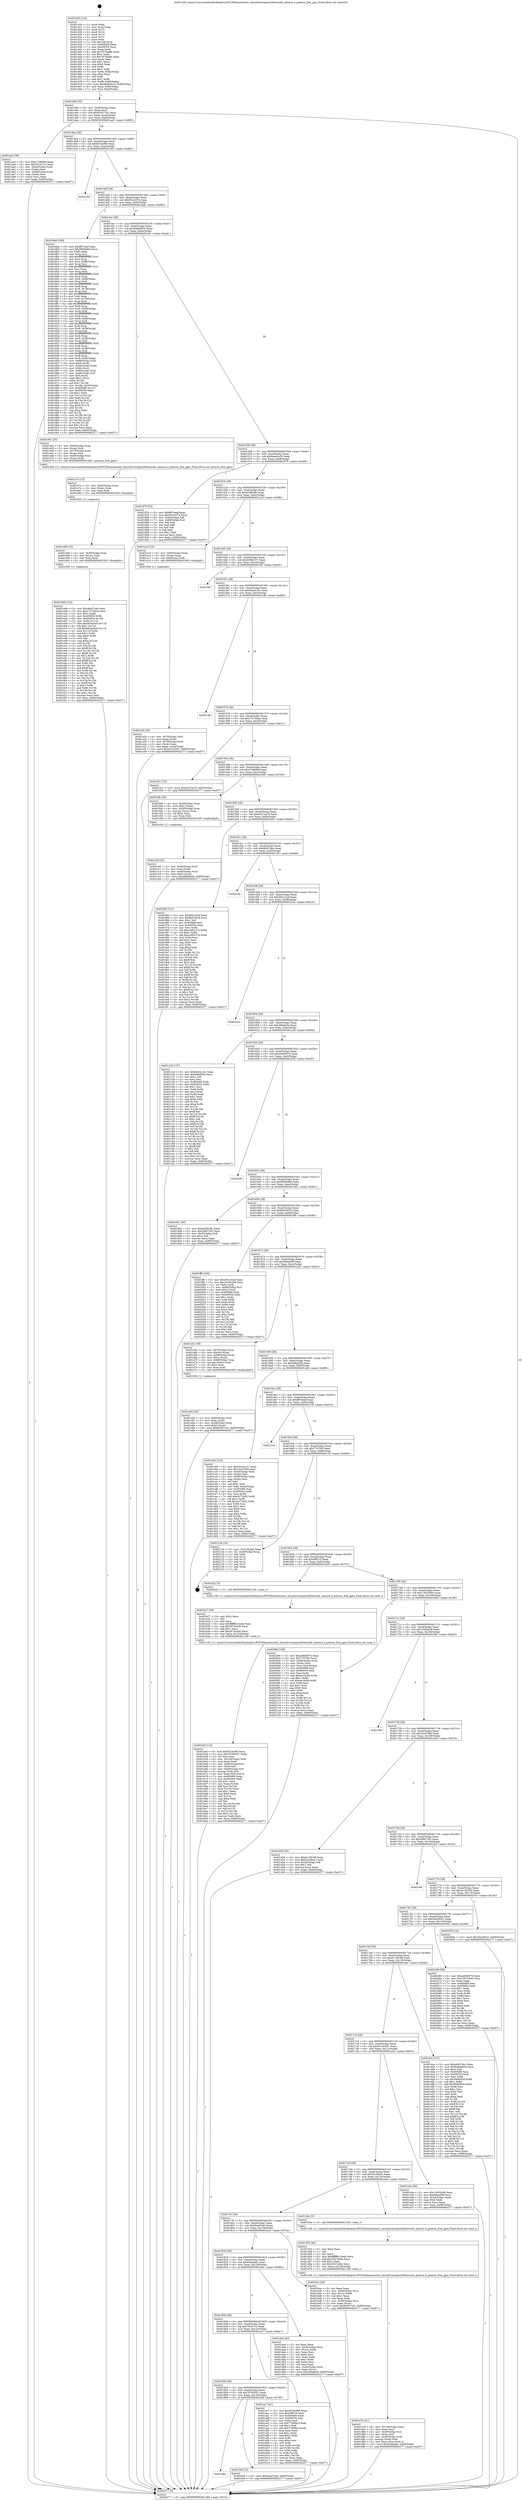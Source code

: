 digraph "0x401420" {
  label = "0x401420 (/mnt/c/Users/mathe/Desktop/tcc/POCII/binaries/extr_linuxdriverspinctrlfreescale..pinmux.h_pinmux_free_gpio_Final-ollvm.out::main(0))"
  labelloc = "t"
  node[shape=record]

  Entry [label="",width=0.3,height=0.3,shape=circle,fillcolor=black,style=filled]
  "0x401494" [label="{
     0x401494 [32]\l
     | [instrs]\l
     &nbsp;&nbsp;0x401494 \<+6\>: mov -0x90(%rbp),%eax\l
     &nbsp;&nbsp;0x40149a \<+2\>: mov %eax,%ecx\l
     &nbsp;&nbsp;0x40149c \<+6\>: sub $0x82057161,%ecx\l
     &nbsp;&nbsp;0x4014a2 \<+6\>: mov %eax,-0xa4(%rbp)\l
     &nbsp;&nbsp;0x4014a8 \<+6\>: mov %ecx,-0xa8(%rbp)\l
     &nbsp;&nbsp;0x4014ae \<+6\>: je 0000000000401aa3 \<main+0x683\>\l
  }"]
  "0x401aa3" [label="{
     0x401aa3 [36]\l
     | [instrs]\l
     &nbsp;&nbsp;0x401aa3 \<+5\>: mov $0xc728bf4d,%eax\l
     &nbsp;&nbsp;0x401aa8 \<+5\>: mov $0x70c2c7cc,%ecx\l
     &nbsp;&nbsp;0x401aad \<+4\>: mov -0x58(%rbp),%rdx\l
     &nbsp;&nbsp;0x401ab1 \<+2\>: mov (%rdx),%esi\l
     &nbsp;&nbsp;0x401ab3 \<+4\>: mov -0x68(%rbp),%rdx\l
     &nbsp;&nbsp;0x401ab7 \<+2\>: cmp (%rdx),%esi\l
     &nbsp;&nbsp;0x401ab9 \<+3\>: cmovl %ecx,%eax\l
     &nbsp;&nbsp;0x401abc \<+6\>: mov %eax,-0x90(%rbp)\l
     &nbsp;&nbsp;0x401ac2 \<+5\>: jmp 0000000000402277 \<main+0xe57\>\l
  }"]
  "0x4014b4" [label="{
     0x4014b4 [28]\l
     | [instrs]\l
     &nbsp;&nbsp;0x4014b4 \<+5\>: jmp 00000000004014b9 \<main+0x99\>\l
     &nbsp;&nbsp;0x4014b9 \<+6\>: mov -0xa4(%rbp),%eax\l
     &nbsp;&nbsp;0x4014bf \<+5\>: sub $0x831bcf90,%eax\l
     &nbsp;&nbsp;0x4014c4 \<+6\>: mov %eax,-0xac(%rbp)\l
     &nbsp;&nbsp;0x4014ca \<+6\>: je 0000000000402182 \<main+0xd62\>\l
  }"]
  Exit [label="",width=0.3,height=0.3,shape=circle,fillcolor=black,style=filled,peripheries=2]
  "0x402182" [label="{
     0x402182\l
  }", style=dashed]
  "0x4014d0" [label="{
     0x4014d0 [28]\l
     | [instrs]\l
     &nbsp;&nbsp;0x4014d0 \<+5\>: jmp 00000000004014d5 \<main+0xb5\>\l
     &nbsp;&nbsp;0x4014d5 \<+6\>: mov -0xa4(%rbp),%eax\l
     &nbsp;&nbsp;0x4014db \<+5\>: sub $0x85e43f74,%eax\l
     &nbsp;&nbsp;0x4014e0 \<+6\>: mov %eax,-0xb0(%rbp)\l
     &nbsp;&nbsp;0x4014e6 \<+6\>: je 00000000004018ab \<main+0x48b\>\l
  }"]
  "0x401e98" [label="{
     0x401e98 [153]\l
     | [instrs]\l
     &nbsp;&nbsp;0x401e98 \<+5\>: mov $0xd6457abc,%esi\l
     &nbsp;&nbsp;0x401e9d \<+5\>: mov $0xc7274baa,%ecx\l
     &nbsp;&nbsp;0x401ea2 \<+3\>: mov $0x1,%r8b\l
     &nbsp;&nbsp;0x401ea5 \<+8\>: mov 0x405068,%r9d\l
     &nbsp;&nbsp;0x401ead \<+8\>: mov 0x405054,%r10d\l
     &nbsp;&nbsp;0x401eb5 \<+3\>: mov %r9d,%r11d\l
     &nbsp;&nbsp;0x401eb8 \<+7\>: add $0xb93ac9c9,%r11d\l
     &nbsp;&nbsp;0x401ebf \<+4\>: sub $0x1,%r11d\l
     &nbsp;&nbsp;0x401ec3 \<+7\>: sub $0xb93ac9c9,%r11d\l
     &nbsp;&nbsp;0x401eca \<+4\>: imul %r11d,%r9d\l
     &nbsp;&nbsp;0x401ece \<+4\>: and $0x1,%r9d\l
     &nbsp;&nbsp;0x401ed2 \<+4\>: cmp $0x0,%r9d\l
     &nbsp;&nbsp;0x401ed6 \<+3\>: sete %bl\l
     &nbsp;&nbsp;0x401ed9 \<+4\>: cmp $0xa,%r10d\l
     &nbsp;&nbsp;0x401edd \<+4\>: setl %r14b\l
     &nbsp;&nbsp;0x401ee1 \<+3\>: mov %bl,%r15b\l
     &nbsp;&nbsp;0x401ee4 \<+4\>: xor $0xff,%r15b\l
     &nbsp;&nbsp;0x401ee8 \<+3\>: mov %r14b,%r12b\l
     &nbsp;&nbsp;0x401eeb \<+4\>: xor $0xff,%r12b\l
     &nbsp;&nbsp;0x401eef \<+4\>: xor $0x1,%r8b\l
     &nbsp;&nbsp;0x401ef3 \<+3\>: mov %r15b,%r13b\l
     &nbsp;&nbsp;0x401ef6 \<+4\>: and $0xff,%r13b\l
     &nbsp;&nbsp;0x401efa \<+3\>: and %r8b,%bl\l
     &nbsp;&nbsp;0x401efd \<+3\>: mov %r12b,%al\l
     &nbsp;&nbsp;0x401f00 \<+2\>: and $0xff,%al\l
     &nbsp;&nbsp;0x401f02 \<+3\>: and %r8b,%r14b\l
     &nbsp;&nbsp;0x401f05 \<+3\>: or %bl,%r13b\l
     &nbsp;&nbsp;0x401f08 \<+3\>: or %r14b,%al\l
     &nbsp;&nbsp;0x401f0b \<+3\>: xor %al,%r13b\l
     &nbsp;&nbsp;0x401f0e \<+3\>: or %r12b,%r15b\l
     &nbsp;&nbsp;0x401f11 \<+4\>: xor $0xff,%r15b\l
     &nbsp;&nbsp;0x401f15 \<+4\>: or $0x1,%r8b\l
     &nbsp;&nbsp;0x401f19 \<+3\>: and %r8b,%r15b\l
     &nbsp;&nbsp;0x401f1c \<+3\>: or %r15b,%r13b\l
     &nbsp;&nbsp;0x401f1f \<+4\>: test $0x1,%r13b\l
     &nbsp;&nbsp;0x401f23 \<+3\>: cmovne %ecx,%esi\l
     &nbsp;&nbsp;0x401f26 \<+6\>: mov %esi,-0x90(%rbp)\l
     &nbsp;&nbsp;0x401f2c \<+5\>: jmp 0000000000402277 \<main+0xe57\>\l
  }"]
  "0x4018ab" [label="{
     0x4018ab [294]\l
     | [instrs]\l
     &nbsp;&nbsp;0x4018ab \<+5\>: mov $0xff97eeef,%eax\l
     &nbsp;&nbsp;0x4018b0 \<+5\>: mov $0xf585b86d,%ecx\l
     &nbsp;&nbsp;0x4018b5 \<+2\>: xor %edx,%edx\l
     &nbsp;&nbsp;0x4018b7 \<+3\>: mov %rsp,%rsi\l
     &nbsp;&nbsp;0x4018ba \<+4\>: add $0xfffffffffffffff0,%rsi\l
     &nbsp;&nbsp;0x4018be \<+3\>: mov %rsi,%rsp\l
     &nbsp;&nbsp;0x4018c1 \<+7\>: mov %rsi,-0x88(%rbp)\l
     &nbsp;&nbsp;0x4018c8 \<+3\>: mov %rsp,%rsi\l
     &nbsp;&nbsp;0x4018cb \<+4\>: add $0xfffffffffffffff0,%rsi\l
     &nbsp;&nbsp;0x4018cf \<+3\>: mov %rsi,%rsp\l
     &nbsp;&nbsp;0x4018d2 \<+3\>: mov %rsp,%rdi\l
     &nbsp;&nbsp;0x4018d5 \<+4\>: add $0xfffffffffffffff0,%rdi\l
     &nbsp;&nbsp;0x4018d9 \<+3\>: mov %rdi,%rsp\l
     &nbsp;&nbsp;0x4018dc \<+4\>: mov %rdi,-0x80(%rbp)\l
     &nbsp;&nbsp;0x4018e0 \<+3\>: mov %rsp,%rdi\l
     &nbsp;&nbsp;0x4018e3 \<+4\>: add $0xfffffffffffffff0,%rdi\l
     &nbsp;&nbsp;0x4018e7 \<+3\>: mov %rdi,%rsp\l
     &nbsp;&nbsp;0x4018ea \<+4\>: mov %rdi,-0x78(%rbp)\l
     &nbsp;&nbsp;0x4018ee \<+3\>: mov %rsp,%rdi\l
     &nbsp;&nbsp;0x4018f1 \<+4\>: add $0xfffffffffffffff0,%rdi\l
     &nbsp;&nbsp;0x4018f5 \<+3\>: mov %rdi,%rsp\l
     &nbsp;&nbsp;0x4018f8 \<+4\>: mov %rdi,-0x70(%rbp)\l
     &nbsp;&nbsp;0x4018fc \<+3\>: mov %rsp,%rdi\l
     &nbsp;&nbsp;0x4018ff \<+4\>: add $0xfffffffffffffff0,%rdi\l
     &nbsp;&nbsp;0x401903 \<+3\>: mov %rdi,%rsp\l
     &nbsp;&nbsp;0x401906 \<+4\>: mov %rdi,-0x68(%rbp)\l
     &nbsp;&nbsp;0x40190a \<+3\>: mov %rsp,%rdi\l
     &nbsp;&nbsp;0x40190d \<+4\>: add $0xfffffffffffffff0,%rdi\l
     &nbsp;&nbsp;0x401911 \<+3\>: mov %rdi,%rsp\l
     &nbsp;&nbsp;0x401914 \<+4\>: mov %rdi,-0x60(%rbp)\l
     &nbsp;&nbsp;0x401918 \<+3\>: mov %rsp,%rdi\l
     &nbsp;&nbsp;0x40191b \<+4\>: add $0xfffffffffffffff0,%rdi\l
     &nbsp;&nbsp;0x40191f \<+3\>: mov %rdi,%rsp\l
     &nbsp;&nbsp;0x401922 \<+4\>: mov %rdi,-0x58(%rbp)\l
     &nbsp;&nbsp;0x401926 \<+3\>: mov %rsp,%rdi\l
     &nbsp;&nbsp;0x401929 \<+4\>: add $0xfffffffffffffff0,%rdi\l
     &nbsp;&nbsp;0x40192d \<+3\>: mov %rdi,%rsp\l
     &nbsp;&nbsp;0x401930 \<+4\>: mov %rdi,-0x50(%rbp)\l
     &nbsp;&nbsp;0x401934 \<+3\>: mov %rsp,%rdi\l
     &nbsp;&nbsp;0x401937 \<+4\>: add $0xfffffffffffffff0,%rdi\l
     &nbsp;&nbsp;0x40193b \<+3\>: mov %rdi,%rsp\l
     &nbsp;&nbsp;0x40193e \<+4\>: mov %rdi,-0x48(%rbp)\l
     &nbsp;&nbsp;0x401942 \<+3\>: mov %rsp,%rdi\l
     &nbsp;&nbsp;0x401945 \<+4\>: add $0xfffffffffffffff0,%rdi\l
     &nbsp;&nbsp;0x401949 \<+3\>: mov %rdi,%rsp\l
     &nbsp;&nbsp;0x40194c \<+4\>: mov %rdi,-0x40(%rbp)\l
     &nbsp;&nbsp;0x401950 \<+7\>: mov -0x88(%rbp),%rdi\l
     &nbsp;&nbsp;0x401957 \<+6\>: movl $0x0,(%rdi)\l
     &nbsp;&nbsp;0x40195d \<+7\>: mov -0x94(%rbp),%r8d\l
     &nbsp;&nbsp;0x401964 \<+3\>: mov %r8d,(%rsi)\l
     &nbsp;&nbsp;0x401967 \<+4\>: mov -0x80(%rbp),%rdi\l
     &nbsp;&nbsp;0x40196b \<+7\>: mov -0xa0(%rbp),%r9\l
     &nbsp;&nbsp;0x401972 \<+3\>: mov %r9,(%rdi)\l
     &nbsp;&nbsp;0x401975 \<+3\>: cmpl $0x2,(%rsi)\l
     &nbsp;&nbsp;0x401978 \<+4\>: setne %r10b\l
     &nbsp;&nbsp;0x40197c \<+4\>: and $0x1,%r10b\l
     &nbsp;&nbsp;0x401980 \<+4\>: mov %r10b,-0x35(%rbp)\l
     &nbsp;&nbsp;0x401984 \<+8\>: mov 0x405068,%r11d\l
     &nbsp;&nbsp;0x40198c \<+7\>: mov 0x405054,%ebx\l
     &nbsp;&nbsp;0x401993 \<+3\>: sub $0x1,%edx\l
     &nbsp;&nbsp;0x401996 \<+3\>: mov %r11d,%r14d\l
     &nbsp;&nbsp;0x401999 \<+3\>: add %edx,%r14d\l
     &nbsp;&nbsp;0x40199c \<+4\>: imul %r14d,%r11d\l
     &nbsp;&nbsp;0x4019a0 \<+4\>: and $0x1,%r11d\l
     &nbsp;&nbsp;0x4019a4 \<+4\>: cmp $0x0,%r11d\l
     &nbsp;&nbsp;0x4019a8 \<+4\>: sete %r10b\l
     &nbsp;&nbsp;0x4019ac \<+3\>: cmp $0xa,%ebx\l
     &nbsp;&nbsp;0x4019af \<+4\>: setl %r15b\l
     &nbsp;&nbsp;0x4019b3 \<+3\>: mov %r10b,%r12b\l
     &nbsp;&nbsp;0x4019b6 \<+3\>: and %r15b,%r12b\l
     &nbsp;&nbsp;0x4019b9 \<+3\>: xor %r15b,%r10b\l
     &nbsp;&nbsp;0x4019bc \<+3\>: or %r10b,%r12b\l
     &nbsp;&nbsp;0x4019bf \<+4\>: test $0x1,%r12b\l
     &nbsp;&nbsp;0x4019c3 \<+3\>: cmovne %ecx,%eax\l
     &nbsp;&nbsp;0x4019c6 \<+6\>: mov %eax,-0x90(%rbp)\l
     &nbsp;&nbsp;0x4019cc \<+5\>: jmp 0000000000402277 \<main+0xe57\>\l
  }"]
  "0x4014ec" [label="{
     0x4014ec [28]\l
     | [instrs]\l
     &nbsp;&nbsp;0x4014ec \<+5\>: jmp 00000000004014f1 \<main+0xd1\>\l
     &nbsp;&nbsp;0x4014f1 \<+6\>: mov -0xa4(%rbp),%eax\l
     &nbsp;&nbsp;0x4014f7 \<+5\>: sub $0x8a8dd005,%eax\l
     &nbsp;&nbsp;0x4014fc \<+6\>: mov %eax,-0xb4(%rbp)\l
     &nbsp;&nbsp;0x401502 \<+6\>: je 0000000000401e61 \<main+0xa41\>\l
  }"]
  "0x401e89" [label="{
     0x401e89 [15]\l
     | [instrs]\l
     &nbsp;&nbsp;0x401e89 \<+4\>: mov -0x48(%rbp),%rax\l
     &nbsp;&nbsp;0x401e8d \<+3\>: mov (%rax),%rax\l
     &nbsp;&nbsp;0x401e90 \<+3\>: mov %rax,%rdi\l
     &nbsp;&nbsp;0x401e93 \<+5\>: call 0000000000401030 \<free@plt\>\l
     | [calls]\l
     &nbsp;&nbsp;0x401030 \{1\} (unknown)\l
  }"]
  "0x401e61" [label="{
     0x401e61 [25]\l
     | [instrs]\l
     &nbsp;&nbsp;0x401e61 \<+4\>: mov -0x60(%rbp),%rax\l
     &nbsp;&nbsp;0x401e65 \<+3\>: mov (%rax),%rdi\l
     &nbsp;&nbsp;0x401e68 \<+4\>: mov -0x70(%rbp),%rax\l
     &nbsp;&nbsp;0x401e6c \<+2\>: mov (%rax),%esi\l
     &nbsp;&nbsp;0x401e6e \<+4\>: mov -0x48(%rbp),%rax\l
     &nbsp;&nbsp;0x401e72 \<+3\>: mov (%rax),%rdx\l
     &nbsp;&nbsp;0x401e75 \<+5\>: call 0000000000401400 \<pinmux_free_gpio\>\l
     | [calls]\l
     &nbsp;&nbsp;0x401400 \{1\} (/mnt/c/Users/mathe/Desktop/tcc/POCII/binaries/extr_linuxdriverspinctrlfreescale..pinmux.h_pinmux_free_gpio_Final-ollvm.out::pinmux_free_gpio)\l
  }"]
  "0x401508" [label="{
     0x401508 [28]\l
     | [instrs]\l
     &nbsp;&nbsp;0x401508 \<+5\>: jmp 000000000040150d \<main+0xed\>\l
     &nbsp;&nbsp;0x40150d \<+6\>: mov -0xa4(%rbp),%eax\l
     &nbsp;&nbsp;0x401513 \<+5\>: sub $0x8eab5e33,%eax\l
     &nbsp;&nbsp;0x401518 \<+6\>: mov %eax,-0xb8(%rbp)\l
     &nbsp;&nbsp;0x40151e \<+6\>: je 0000000000401876 \<main+0x456\>\l
  }"]
  "0x401e7a" [label="{
     0x401e7a [15]\l
     | [instrs]\l
     &nbsp;&nbsp;0x401e7a \<+4\>: mov -0x60(%rbp),%rax\l
     &nbsp;&nbsp;0x401e7e \<+3\>: mov (%rax),%rax\l
     &nbsp;&nbsp;0x401e81 \<+3\>: mov %rax,%rdi\l
     &nbsp;&nbsp;0x401e84 \<+5\>: call 0000000000401030 \<free@plt\>\l
     | [calls]\l
     &nbsp;&nbsp;0x401030 \{1\} (unknown)\l
  }"]
  "0x401876" [label="{
     0x401876 [53]\l
     | [instrs]\l
     &nbsp;&nbsp;0x401876 \<+5\>: mov $0xff97eeef,%eax\l
     &nbsp;&nbsp;0x40187b \<+5\>: mov $0x85e43f74,%ecx\l
     &nbsp;&nbsp;0x401880 \<+6\>: mov -0x8a(%rbp),%dl\l
     &nbsp;&nbsp;0x401886 \<+7\>: mov -0x89(%rbp),%sil\l
     &nbsp;&nbsp;0x40188d \<+3\>: mov %dl,%dil\l
     &nbsp;&nbsp;0x401890 \<+3\>: and %sil,%dil\l
     &nbsp;&nbsp;0x401893 \<+3\>: xor %sil,%dl\l
     &nbsp;&nbsp;0x401896 \<+3\>: or %dl,%dil\l
     &nbsp;&nbsp;0x401899 \<+4\>: test $0x1,%dil\l
     &nbsp;&nbsp;0x40189d \<+3\>: cmovne %ecx,%eax\l
     &nbsp;&nbsp;0x4018a0 \<+6\>: mov %eax,-0x90(%rbp)\l
     &nbsp;&nbsp;0x4018a6 \<+5\>: jmp 0000000000402277 \<main+0xe57\>\l
  }"]
  "0x401524" [label="{
     0x401524 [28]\l
     | [instrs]\l
     &nbsp;&nbsp;0x401524 \<+5\>: jmp 0000000000401529 \<main+0x109\>\l
     &nbsp;&nbsp;0x401529 \<+6\>: mov -0xa4(%rbp),%eax\l
     &nbsp;&nbsp;0x40152f \<+5\>: sub $0xa249fc9b,%eax\l
     &nbsp;&nbsp;0x401534 \<+6\>: mov %eax,-0xbc(%rbp)\l
     &nbsp;&nbsp;0x40153a \<+6\>: je 0000000000401a10 \<main+0x5f0\>\l
  }"]
  "0x402277" [label="{
     0x402277 [5]\l
     | [instrs]\l
     &nbsp;&nbsp;0x402277 \<+5\>: jmp 0000000000401494 \<main+0x74\>\l
  }"]
  "0x401420" [label="{
     0x401420 [116]\l
     | [instrs]\l
     &nbsp;&nbsp;0x401420 \<+1\>: push %rbp\l
     &nbsp;&nbsp;0x401421 \<+3\>: mov %rsp,%rbp\l
     &nbsp;&nbsp;0x401424 \<+2\>: push %r15\l
     &nbsp;&nbsp;0x401426 \<+2\>: push %r14\l
     &nbsp;&nbsp;0x401428 \<+2\>: push %r13\l
     &nbsp;&nbsp;0x40142a \<+2\>: push %r12\l
     &nbsp;&nbsp;0x40142c \<+1\>: push %rbx\l
     &nbsp;&nbsp;0x40142d \<+7\>: sub $0x138,%rsp\l
     &nbsp;&nbsp;0x401434 \<+7\>: mov 0x405068,%eax\l
     &nbsp;&nbsp;0x40143b \<+7\>: mov 0x405054,%ecx\l
     &nbsp;&nbsp;0x401442 \<+2\>: mov %eax,%edx\l
     &nbsp;&nbsp;0x401444 \<+6\>: add $0x7676a8fb,%edx\l
     &nbsp;&nbsp;0x40144a \<+3\>: sub $0x1,%edx\l
     &nbsp;&nbsp;0x40144d \<+6\>: sub $0x7676a8fb,%edx\l
     &nbsp;&nbsp;0x401453 \<+3\>: imul %edx,%eax\l
     &nbsp;&nbsp;0x401456 \<+3\>: and $0x1,%eax\l
     &nbsp;&nbsp;0x401459 \<+3\>: cmp $0x0,%eax\l
     &nbsp;&nbsp;0x40145c \<+4\>: sete %r8b\l
     &nbsp;&nbsp;0x401460 \<+4\>: and $0x1,%r8b\l
     &nbsp;&nbsp;0x401464 \<+7\>: mov %r8b,-0x8a(%rbp)\l
     &nbsp;&nbsp;0x40146b \<+3\>: cmp $0xa,%ecx\l
     &nbsp;&nbsp;0x40146e \<+4\>: setl %r8b\l
     &nbsp;&nbsp;0x401472 \<+4\>: and $0x1,%r8b\l
     &nbsp;&nbsp;0x401476 \<+7\>: mov %r8b,-0x89(%rbp)\l
     &nbsp;&nbsp;0x40147d \<+10\>: movl $0x8eab5e33,-0x90(%rbp)\l
     &nbsp;&nbsp;0x401487 \<+6\>: mov %edi,-0x94(%rbp)\l
     &nbsp;&nbsp;0x40148d \<+7\>: mov %rsi,-0xa0(%rbp)\l
  }"]
  "0x401d7b" [label="{
     0x401d7b [41]\l
     | [instrs]\l
     &nbsp;&nbsp;0x401d7b \<+6\>: mov -0x138(%rbp),%ecx\l
     &nbsp;&nbsp;0x401d81 \<+3\>: imul %eax,%ecx\l
     &nbsp;&nbsp;0x401d84 \<+4\>: mov -0x48(%rbp),%rsi\l
     &nbsp;&nbsp;0x401d88 \<+3\>: mov (%rsi),%rsi\l
     &nbsp;&nbsp;0x401d8b \<+4\>: mov -0x40(%rbp),%rdi\l
     &nbsp;&nbsp;0x401d8f \<+3\>: movslq (%rdi),%rdi\l
     &nbsp;&nbsp;0x401d92 \<+3\>: mov %ecx,(%rsi,%rdi,4)\l
     &nbsp;&nbsp;0x401d95 \<+10\>: movl $0x62bba4fc,-0x90(%rbp)\l
     &nbsp;&nbsp;0x401d9f \<+5\>: jmp 0000000000402277 \<main+0xe57\>\l
  }"]
  "0x401d53" [label="{
     0x401d53 [40]\l
     | [instrs]\l
     &nbsp;&nbsp;0x401d53 \<+5\>: mov $0x2,%ecx\l
     &nbsp;&nbsp;0x401d58 \<+1\>: cltd\l
     &nbsp;&nbsp;0x401d59 \<+2\>: idiv %ecx\l
     &nbsp;&nbsp;0x401d5b \<+6\>: imul $0xfffffffe,%edx,%ecx\l
     &nbsp;&nbsp;0x401d61 \<+6\>: add $0x3547a40e,%ecx\l
     &nbsp;&nbsp;0x401d67 \<+3\>: add $0x1,%ecx\l
     &nbsp;&nbsp;0x401d6a \<+6\>: sub $0x3547a40e,%ecx\l
     &nbsp;&nbsp;0x401d70 \<+6\>: mov %ecx,-0x138(%rbp)\l
     &nbsp;&nbsp;0x401d76 \<+5\>: call 0000000000401160 \<next_i\>\l
     | [calls]\l
     &nbsp;&nbsp;0x401160 \{1\} (/mnt/c/Users/mathe/Desktop/tcc/POCII/binaries/extr_linuxdriverspinctrlfreescale..pinmux.h_pinmux_free_gpio_Final-ollvm.out::next_i)\l
  }"]
  "0x401a10" [label="{
     0x401a10 [16]\l
     | [instrs]\l
     &nbsp;&nbsp;0x401a10 \<+4\>: mov -0x80(%rbp),%rax\l
     &nbsp;&nbsp;0x401a14 \<+3\>: mov (%rax),%rax\l
     &nbsp;&nbsp;0x401a17 \<+4\>: mov 0x8(%rax),%rdi\l
     &nbsp;&nbsp;0x401a1b \<+5\>: call 0000000000401060 \<atoi@plt\>\l
     | [calls]\l
     &nbsp;&nbsp;0x401060 \{1\} (unknown)\l
  }"]
  "0x401540" [label="{
     0x401540 [28]\l
     | [instrs]\l
     &nbsp;&nbsp;0x401540 \<+5\>: jmp 0000000000401545 \<main+0x125\>\l
     &nbsp;&nbsp;0x401545 \<+6\>: mov -0xa4(%rbp),%eax\l
     &nbsp;&nbsp;0x40154b \<+5\>: sub $0xb396e7c7,%eax\l
     &nbsp;&nbsp;0x401550 \<+6\>: mov %eax,-0xc0(%rbp)\l
     &nbsp;&nbsp;0x401556 \<+6\>: je 0000000000401f4f \<main+0xb2f\>\l
  }"]
  "0x401c0d" [label="{
     0x401c0d [32]\l
     | [instrs]\l
     &nbsp;&nbsp;0x401c0d \<+4\>: mov -0x48(%rbp),%rdi\l
     &nbsp;&nbsp;0x401c11 \<+3\>: mov %rax,(%rdi)\l
     &nbsp;&nbsp;0x401c14 \<+4\>: mov -0x40(%rbp),%rax\l
     &nbsp;&nbsp;0x401c18 \<+6\>: movl $0x0,(%rax)\l
     &nbsp;&nbsp;0x401c1e \<+10\>: movl $0xe80ede5e,-0x90(%rbp)\l
     &nbsp;&nbsp;0x401c28 \<+5\>: jmp 0000000000402277 \<main+0xe57\>\l
  }"]
  "0x401f4f" [label="{
     0x401f4f\l
  }", style=dashed]
  "0x40155c" [label="{
     0x40155c [28]\l
     | [instrs]\l
     &nbsp;&nbsp;0x40155c \<+5\>: jmp 0000000000401561 \<main+0x141\>\l
     &nbsp;&nbsp;0x401561 \<+6\>: mov -0xa4(%rbp),%eax\l
     &nbsp;&nbsp;0x401567 \<+5\>: sub $0xb5a3a141,%eax\l
     &nbsp;&nbsp;0x40156c \<+6\>: mov %eax,-0xc4(%rbp)\l
     &nbsp;&nbsp;0x401572 \<+6\>: je 00000000004021d8 \<main+0xdb8\>\l
  }"]
  "0x40186c" [label="{
     0x40186c\l
  }", style=dashed]
  "0x4021d8" [label="{
     0x4021d8\l
  }", style=dashed]
  "0x401578" [label="{
     0x401578 [28]\l
     | [instrs]\l
     &nbsp;&nbsp;0x401578 \<+5\>: jmp 000000000040157d \<main+0x15d\>\l
     &nbsp;&nbsp;0x40157d \<+6\>: mov -0xa4(%rbp),%eax\l
     &nbsp;&nbsp;0x401583 \<+5\>: sub $0xc7274baa,%eax\l
     &nbsp;&nbsp;0x401588 \<+6\>: mov %eax,-0xc8(%rbp)\l
     &nbsp;&nbsp;0x40158e \<+6\>: je 0000000000401f31 \<main+0xb11\>\l
  }"]
  "0x401bbf" [label="{
     0x401bbf [15]\l
     | [instrs]\l
     &nbsp;&nbsp;0x401bbf \<+10\>: movl $0x5bad7ab3,-0x90(%rbp)\l
     &nbsp;&nbsp;0x401bc9 \<+5\>: jmp 0000000000402277 \<main+0xe57\>\l
  }"]
  "0x401f31" [label="{
     0x401f31 [15]\l
     | [instrs]\l
     &nbsp;&nbsp;0x401f31 \<+10\>: movl $0xd347aa70,-0x90(%rbp)\l
     &nbsp;&nbsp;0x401f3b \<+5\>: jmp 0000000000402277 \<main+0xe57\>\l
  }"]
  "0x401594" [label="{
     0x401594 [28]\l
     | [instrs]\l
     &nbsp;&nbsp;0x401594 \<+5\>: jmp 0000000000401599 \<main+0x179\>\l
     &nbsp;&nbsp;0x401599 \<+6\>: mov -0xa4(%rbp),%eax\l
     &nbsp;&nbsp;0x40159f \<+5\>: sub $0xc728bf4d,%eax\l
     &nbsp;&nbsp;0x4015a4 \<+6\>: mov %eax,-0xcc(%rbp)\l
     &nbsp;&nbsp;0x4015aa \<+6\>: je 0000000000401bf0 \<main+0x7d0\>\l
  }"]
  "0x401b4f" [label="{
     0x401b4f [112]\l
     | [instrs]\l
     &nbsp;&nbsp;0x401b4f \<+5\>: mov $0x831bcf90,%ecx\l
     &nbsp;&nbsp;0x401b54 \<+5\>: mov $0x76760507,%edx\l
     &nbsp;&nbsp;0x401b59 \<+2\>: xor %esi,%esi\l
     &nbsp;&nbsp;0x401b5b \<+6\>: mov -0x134(%rbp),%edi\l
     &nbsp;&nbsp;0x401b61 \<+3\>: imul %eax,%edi\l
     &nbsp;&nbsp;0x401b64 \<+4\>: mov -0x60(%rbp),%r8\l
     &nbsp;&nbsp;0x401b68 \<+3\>: mov (%r8),%r8\l
     &nbsp;&nbsp;0x401b6b \<+4\>: mov -0x58(%rbp),%r9\l
     &nbsp;&nbsp;0x401b6f \<+3\>: movslq (%r9),%r9\l
     &nbsp;&nbsp;0x401b72 \<+4\>: mov %edi,(%r8,%r9,4)\l
     &nbsp;&nbsp;0x401b76 \<+7\>: mov 0x405068,%eax\l
     &nbsp;&nbsp;0x401b7d \<+7\>: mov 0x405054,%edi\l
     &nbsp;&nbsp;0x401b84 \<+3\>: sub $0x1,%esi\l
     &nbsp;&nbsp;0x401b87 \<+3\>: mov %eax,%r10d\l
     &nbsp;&nbsp;0x401b8a \<+3\>: add %esi,%r10d\l
     &nbsp;&nbsp;0x401b8d \<+4\>: imul %r10d,%eax\l
     &nbsp;&nbsp;0x401b91 \<+3\>: and $0x1,%eax\l
     &nbsp;&nbsp;0x401b94 \<+3\>: cmp $0x0,%eax\l
     &nbsp;&nbsp;0x401b97 \<+4\>: sete %r11b\l
     &nbsp;&nbsp;0x401b9b \<+3\>: cmp $0xa,%edi\l
     &nbsp;&nbsp;0x401b9e \<+3\>: setl %bl\l
     &nbsp;&nbsp;0x401ba1 \<+3\>: mov %r11b,%r14b\l
     &nbsp;&nbsp;0x401ba4 \<+3\>: and %bl,%r14b\l
     &nbsp;&nbsp;0x401ba7 \<+3\>: xor %bl,%r11b\l
     &nbsp;&nbsp;0x401baa \<+3\>: or %r11b,%r14b\l
     &nbsp;&nbsp;0x401bad \<+4\>: test $0x1,%r14b\l
     &nbsp;&nbsp;0x401bb1 \<+3\>: cmovne %edx,%ecx\l
     &nbsp;&nbsp;0x401bb4 \<+6\>: mov %ecx,-0x90(%rbp)\l
     &nbsp;&nbsp;0x401bba \<+5\>: jmp 0000000000402277 \<main+0xe57\>\l
  }"]
  "0x401bf0" [label="{
     0x401bf0 [29]\l
     | [instrs]\l
     &nbsp;&nbsp;0x401bf0 \<+4\>: mov -0x50(%rbp),%rax\l
     &nbsp;&nbsp;0x401bf4 \<+6\>: movl $0x1,(%rax)\l
     &nbsp;&nbsp;0x401bfa \<+4\>: mov -0x50(%rbp),%rax\l
     &nbsp;&nbsp;0x401bfe \<+3\>: movslq (%rax),%rax\l
     &nbsp;&nbsp;0x401c01 \<+4\>: shl $0x2,%rax\l
     &nbsp;&nbsp;0x401c05 \<+3\>: mov %rax,%rdi\l
     &nbsp;&nbsp;0x401c08 \<+5\>: call 0000000000401050 \<malloc@plt\>\l
     | [calls]\l
     &nbsp;&nbsp;0x401050 \{1\} (unknown)\l
  }"]
  "0x4015b0" [label="{
     0x4015b0 [28]\l
     | [instrs]\l
     &nbsp;&nbsp;0x4015b0 \<+5\>: jmp 00000000004015b5 \<main+0x195\>\l
     &nbsp;&nbsp;0x4015b5 \<+6\>: mov -0xa4(%rbp),%eax\l
     &nbsp;&nbsp;0x4015bb \<+5\>: sub $0xd347aa70,%eax\l
     &nbsp;&nbsp;0x4015c0 \<+6\>: mov %eax,-0xd0(%rbp)\l
     &nbsp;&nbsp;0x4015c6 \<+6\>: je 0000000000401f63 \<main+0xb43\>\l
  }"]
  "0x401b27" [label="{
     0x401b27 [40]\l
     | [instrs]\l
     &nbsp;&nbsp;0x401b27 \<+5\>: mov $0x2,%ecx\l
     &nbsp;&nbsp;0x401b2c \<+1\>: cltd\l
     &nbsp;&nbsp;0x401b2d \<+2\>: idiv %ecx\l
     &nbsp;&nbsp;0x401b2f \<+6\>: imul $0xfffffffe,%edx,%ecx\l
     &nbsp;&nbsp;0x401b35 \<+6\>: sub $0xc970c426,%ecx\l
     &nbsp;&nbsp;0x401b3b \<+3\>: add $0x1,%ecx\l
     &nbsp;&nbsp;0x401b3e \<+6\>: add $0xc970c426,%ecx\l
     &nbsp;&nbsp;0x401b44 \<+6\>: mov %ecx,-0x134(%rbp)\l
     &nbsp;&nbsp;0x401b4a \<+5\>: call 0000000000401160 \<next_i\>\l
     | [calls]\l
     &nbsp;&nbsp;0x401160 \{1\} (/mnt/c/Users/mathe/Desktop/tcc/POCII/binaries/extr_linuxdriverspinctrlfreescale..pinmux.h_pinmux_free_gpio_Final-ollvm.out::next_i)\l
  }"]
  "0x401f63" [label="{
     0x401f63 [147]\l
     | [instrs]\l
     &nbsp;&nbsp;0x401f63 \<+5\>: mov $0xd94142ef,%eax\l
     &nbsp;&nbsp;0x401f68 \<+5\>: mov $0xfbd7d2c9,%ecx\l
     &nbsp;&nbsp;0x401f6d \<+2\>: mov $0x1,%dl\l
     &nbsp;&nbsp;0x401f6f \<+7\>: mov 0x405068,%esi\l
     &nbsp;&nbsp;0x401f76 \<+7\>: mov 0x405054,%edi\l
     &nbsp;&nbsp;0x401f7d \<+3\>: mov %esi,%r8d\l
     &nbsp;&nbsp;0x401f80 \<+7\>: sub $0xcc89127a,%r8d\l
     &nbsp;&nbsp;0x401f87 \<+4\>: sub $0x1,%r8d\l
     &nbsp;&nbsp;0x401f8b \<+7\>: add $0xcc89127a,%r8d\l
     &nbsp;&nbsp;0x401f92 \<+4\>: imul %r8d,%esi\l
     &nbsp;&nbsp;0x401f96 \<+3\>: and $0x1,%esi\l
     &nbsp;&nbsp;0x401f99 \<+3\>: cmp $0x0,%esi\l
     &nbsp;&nbsp;0x401f9c \<+4\>: sete %r9b\l
     &nbsp;&nbsp;0x401fa0 \<+3\>: cmp $0xa,%edi\l
     &nbsp;&nbsp;0x401fa3 \<+4\>: setl %r10b\l
     &nbsp;&nbsp;0x401fa7 \<+3\>: mov %r9b,%r11b\l
     &nbsp;&nbsp;0x401faa \<+4\>: xor $0xff,%r11b\l
     &nbsp;&nbsp;0x401fae \<+3\>: mov %r10b,%bl\l
     &nbsp;&nbsp;0x401fb1 \<+3\>: xor $0xff,%bl\l
     &nbsp;&nbsp;0x401fb4 \<+3\>: xor $0x1,%dl\l
     &nbsp;&nbsp;0x401fb7 \<+3\>: mov %r11b,%r14b\l
     &nbsp;&nbsp;0x401fba \<+4\>: and $0xff,%r14b\l
     &nbsp;&nbsp;0x401fbe \<+3\>: and %dl,%r9b\l
     &nbsp;&nbsp;0x401fc1 \<+3\>: mov %bl,%r15b\l
     &nbsp;&nbsp;0x401fc4 \<+4\>: and $0xff,%r15b\l
     &nbsp;&nbsp;0x401fc8 \<+3\>: and %dl,%r10b\l
     &nbsp;&nbsp;0x401fcb \<+3\>: or %r9b,%r14b\l
     &nbsp;&nbsp;0x401fce \<+3\>: or %r10b,%r15b\l
     &nbsp;&nbsp;0x401fd1 \<+3\>: xor %r15b,%r14b\l
     &nbsp;&nbsp;0x401fd4 \<+3\>: or %bl,%r11b\l
     &nbsp;&nbsp;0x401fd7 \<+4\>: xor $0xff,%r11b\l
     &nbsp;&nbsp;0x401fdb \<+3\>: or $0x1,%dl\l
     &nbsp;&nbsp;0x401fde \<+3\>: and %dl,%r11b\l
     &nbsp;&nbsp;0x401fe1 \<+3\>: or %r11b,%r14b\l
     &nbsp;&nbsp;0x401fe4 \<+4\>: test $0x1,%r14b\l
     &nbsp;&nbsp;0x401fe8 \<+3\>: cmovne %ecx,%eax\l
     &nbsp;&nbsp;0x401feb \<+6\>: mov %eax,-0x90(%rbp)\l
     &nbsp;&nbsp;0x401ff1 \<+5\>: jmp 0000000000402277 \<main+0xe57\>\l
  }"]
  "0x4015cc" [label="{
     0x4015cc [28]\l
     | [instrs]\l
     &nbsp;&nbsp;0x4015cc \<+5\>: jmp 00000000004015d1 \<main+0x1b1\>\l
     &nbsp;&nbsp;0x4015d1 \<+6\>: mov -0xa4(%rbp),%eax\l
     &nbsp;&nbsp;0x4015d7 \<+5\>: sub $0xd6457abc,%eax\l
     &nbsp;&nbsp;0x4015dc \<+6\>: mov %eax,-0xd4(%rbp)\l
     &nbsp;&nbsp;0x4015e2 \<+6\>: je 00000000004021fd \<main+0xddd\>\l
  }"]
  "0x401850" [label="{
     0x401850 [28]\l
     | [instrs]\l
     &nbsp;&nbsp;0x401850 \<+5\>: jmp 0000000000401855 \<main+0x435\>\l
     &nbsp;&nbsp;0x401855 \<+6\>: mov -0xa4(%rbp),%eax\l
     &nbsp;&nbsp;0x40185b \<+5\>: sub $0x76760507,%eax\l
     &nbsp;&nbsp;0x401860 \<+6\>: mov %eax,-0x130(%rbp)\l
     &nbsp;&nbsp;0x401866 \<+6\>: je 0000000000401bbf \<main+0x79f\>\l
  }"]
  "0x4021fd" [label="{
     0x4021fd\l
  }", style=dashed]
  "0x4015e8" [label="{
     0x4015e8 [28]\l
     | [instrs]\l
     &nbsp;&nbsp;0x4015e8 \<+5\>: jmp 00000000004015ed \<main+0x1cd\>\l
     &nbsp;&nbsp;0x4015ed \<+6\>: mov -0xa4(%rbp),%eax\l
     &nbsp;&nbsp;0x4015f3 \<+5\>: sub $0xd94142ef,%eax\l
     &nbsp;&nbsp;0x4015f8 \<+6\>: mov %eax,-0xd8(%rbp)\l
     &nbsp;&nbsp;0x4015fe \<+6\>: je 0000000000402243 \<main+0xe23\>\l
  }"]
  "0x401ac7" [label="{
     0x401ac7 [91]\l
     | [instrs]\l
     &nbsp;&nbsp;0x401ac7 \<+5\>: mov $0x831bcf90,%eax\l
     &nbsp;&nbsp;0x401acc \<+5\>: mov $0xc6ff7c0,%ecx\l
     &nbsp;&nbsp;0x401ad1 \<+7\>: mov 0x405068,%edx\l
     &nbsp;&nbsp;0x401ad8 \<+7\>: mov 0x405054,%esi\l
     &nbsp;&nbsp;0x401adf \<+2\>: mov %edx,%edi\l
     &nbsp;&nbsp;0x401ae1 \<+6\>: sub $0x77689a1f,%edi\l
     &nbsp;&nbsp;0x401ae7 \<+3\>: sub $0x1,%edi\l
     &nbsp;&nbsp;0x401aea \<+6\>: add $0x77689a1f,%edi\l
     &nbsp;&nbsp;0x401af0 \<+3\>: imul %edi,%edx\l
     &nbsp;&nbsp;0x401af3 \<+3\>: and $0x1,%edx\l
     &nbsp;&nbsp;0x401af6 \<+3\>: cmp $0x0,%edx\l
     &nbsp;&nbsp;0x401af9 \<+4\>: sete %r8b\l
     &nbsp;&nbsp;0x401afd \<+3\>: cmp $0xa,%esi\l
     &nbsp;&nbsp;0x401b00 \<+4\>: setl %r9b\l
     &nbsp;&nbsp;0x401b04 \<+3\>: mov %r8b,%r10b\l
     &nbsp;&nbsp;0x401b07 \<+3\>: and %r9b,%r10b\l
     &nbsp;&nbsp;0x401b0a \<+3\>: xor %r9b,%r8b\l
     &nbsp;&nbsp;0x401b0d \<+3\>: or %r8b,%r10b\l
     &nbsp;&nbsp;0x401b10 \<+4\>: test $0x1,%r10b\l
     &nbsp;&nbsp;0x401b14 \<+3\>: cmovne %ecx,%eax\l
     &nbsp;&nbsp;0x401b17 \<+6\>: mov %eax,-0x90(%rbp)\l
     &nbsp;&nbsp;0x401b1d \<+5\>: jmp 0000000000402277 \<main+0xe57\>\l
  }"]
  "0x402243" [label="{
     0x402243\l
  }", style=dashed]
  "0x401604" [label="{
     0x401604 [28]\l
     | [instrs]\l
     &nbsp;&nbsp;0x401604 \<+5\>: jmp 0000000000401609 \<main+0x1e9\>\l
     &nbsp;&nbsp;0x401609 \<+6\>: mov -0xa4(%rbp),%eax\l
     &nbsp;&nbsp;0x40160f \<+5\>: sub $0xe80ede5e,%eax\l
     &nbsp;&nbsp;0x401614 \<+6\>: mov %eax,-0xdc(%rbp)\l
     &nbsp;&nbsp;0x40161a \<+6\>: je 0000000000401c2d \<main+0x80d\>\l
  }"]
  "0x401834" [label="{
     0x401834 [28]\l
     | [instrs]\l
     &nbsp;&nbsp;0x401834 \<+5\>: jmp 0000000000401839 \<main+0x419\>\l
     &nbsp;&nbsp;0x401839 \<+6\>: mov -0xa4(%rbp),%eax\l
     &nbsp;&nbsp;0x40183f \<+5\>: sub $0x70c2c7cc,%eax\l
     &nbsp;&nbsp;0x401844 \<+6\>: mov %eax,-0x12c(%rbp)\l
     &nbsp;&nbsp;0x40184a \<+6\>: je 0000000000401ac7 \<main+0x6a7\>\l
  }"]
  "0x401c2d" [label="{
     0x401c2d [137]\l
     | [instrs]\l
     &nbsp;&nbsp;0x401c2d \<+5\>: mov $0xb5a3a141,%eax\l
     &nbsp;&nbsp;0x401c32 \<+5\>: mov $0xfdda63fd,%ecx\l
     &nbsp;&nbsp;0x401c37 \<+2\>: mov $0x1,%dl\l
     &nbsp;&nbsp;0x401c39 \<+2\>: xor %esi,%esi\l
     &nbsp;&nbsp;0x401c3b \<+7\>: mov 0x405068,%edi\l
     &nbsp;&nbsp;0x401c42 \<+8\>: mov 0x405054,%r8d\l
     &nbsp;&nbsp;0x401c4a \<+3\>: sub $0x1,%esi\l
     &nbsp;&nbsp;0x401c4d \<+3\>: mov %edi,%r9d\l
     &nbsp;&nbsp;0x401c50 \<+3\>: add %esi,%r9d\l
     &nbsp;&nbsp;0x401c53 \<+4\>: imul %r9d,%edi\l
     &nbsp;&nbsp;0x401c57 \<+3\>: and $0x1,%edi\l
     &nbsp;&nbsp;0x401c5a \<+3\>: cmp $0x0,%edi\l
     &nbsp;&nbsp;0x401c5d \<+4\>: sete %r10b\l
     &nbsp;&nbsp;0x401c61 \<+4\>: cmp $0xa,%r8d\l
     &nbsp;&nbsp;0x401c65 \<+4\>: setl %r11b\l
     &nbsp;&nbsp;0x401c69 \<+3\>: mov %r10b,%bl\l
     &nbsp;&nbsp;0x401c6c \<+3\>: xor $0xff,%bl\l
     &nbsp;&nbsp;0x401c6f \<+3\>: mov %r11b,%r14b\l
     &nbsp;&nbsp;0x401c72 \<+4\>: xor $0xff,%r14b\l
     &nbsp;&nbsp;0x401c76 \<+3\>: xor $0x1,%dl\l
     &nbsp;&nbsp;0x401c79 \<+3\>: mov %bl,%r15b\l
     &nbsp;&nbsp;0x401c7c \<+4\>: and $0xff,%r15b\l
     &nbsp;&nbsp;0x401c80 \<+3\>: and %dl,%r10b\l
     &nbsp;&nbsp;0x401c83 \<+3\>: mov %r14b,%r12b\l
     &nbsp;&nbsp;0x401c86 \<+4\>: and $0xff,%r12b\l
     &nbsp;&nbsp;0x401c8a \<+3\>: and %dl,%r11b\l
     &nbsp;&nbsp;0x401c8d \<+3\>: or %r10b,%r15b\l
     &nbsp;&nbsp;0x401c90 \<+3\>: or %r11b,%r12b\l
     &nbsp;&nbsp;0x401c93 \<+3\>: xor %r12b,%r15b\l
     &nbsp;&nbsp;0x401c96 \<+3\>: or %r14b,%bl\l
     &nbsp;&nbsp;0x401c99 \<+3\>: xor $0xff,%bl\l
     &nbsp;&nbsp;0x401c9c \<+3\>: or $0x1,%dl\l
     &nbsp;&nbsp;0x401c9f \<+2\>: and %dl,%bl\l
     &nbsp;&nbsp;0x401ca1 \<+3\>: or %bl,%r15b\l
     &nbsp;&nbsp;0x401ca4 \<+4\>: test $0x1,%r15b\l
     &nbsp;&nbsp;0x401ca8 \<+3\>: cmovne %ecx,%eax\l
     &nbsp;&nbsp;0x401cab \<+6\>: mov %eax,-0x90(%rbp)\l
     &nbsp;&nbsp;0x401cb1 \<+5\>: jmp 0000000000402277 \<main+0xe57\>\l
  }"]
  "0x401620" [label="{
     0x401620 [28]\l
     | [instrs]\l
     &nbsp;&nbsp;0x401620 \<+5\>: jmp 0000000000401625 \<main+0x205\>\l
     &nbsp;&nbsp;0x401625 \<+6\>: mov -0xa4(%rbp),%eax\l
     &nbsp;&nbsp;0x40162b \<+5\>: sub $0xed9d5970,%eax\l
     &nbsp;&nbsp;0x401630 \<+6\>: mov %eax,-0xe0(%rbp)\l
     &nbsp;&nbsp;0x401636 \<+6\>: je 000000000040225f \<main+0xe3f\>\l
  }"]
  "0x401da4" [label="{
     0x401da4 [42]\l
     | [instrs]\l
     &nbsp;&nbsp;0x401da4 \<+2\>: xor %eax,%eax\l
     &nbsp;&nbsp;0x401da6 \<+4\>: mov -0x40(%rbp),%rcx\l
     &nbsp;&nbsp;0x401daa \<+2\>: mov (%rcx),%edx\l
     &nbsp;&nbsp;0x401dac \<+2\>: mov %eax,%esi\l
     &nbsp;&nbsp;0x401dae \<+2\>: sub %edx,%esi\l
     &nbsp;&nbsp;0x401db0 \<+2\>: mov %eax,%edx\l
     &nbsp;&nbsp;0x401db2 \<+3\>: sub $0x1,%edx\l
     &nbsp;&nbsp;0x401db5 \<+2\>: add %edx,%esi\l
     &nbsp;&nbsp;0x401db7 \<+2\>: sub %esi,%eax\l
     &nbsp;&nbsp;0x401db9 \<+4\>: mov -0x40(%rbp),%rcx\l
     &nbsp;&nbsp;0x401dbd \<+2\>: mov %eax,(%rcx)\l
     &nbsp;&nbsp;0x401dbf \<+10\>: movl $0xe80ede5e,-0x90(%rbp)\l
     &nbsp;&nbsp;0x401dc9 \<+5\>: jmp 0000000000402277 \<main+0xe57\>\l
  }"]
  "0x40225f" [label="{
     0x40225f\l
  }", style=dashed]
  "0x40163c" [label="{
     0x40163c [28]\l
     | [instrs]\l
     &nbsp;&nbsp;0x40163c \<+5\>: jmp 0000000000401641 \<main+0x221\>\l
     &nbsp;&nbsp;0x401641 \<+6\>: mov -0xa4(%rbp),%eax\l
     &nbsp;&nbsp;0x401647 \<+5\>: sub $0xf585b86d,%eax\l
     &nbsp;&nbsp;0x40164c \<+6\>: mov %eax,-0xe4(%rbp)\l
     &nbsp;&nbsp;0x401652 \<+6\>: je 00000000004019d1 \<main+0x5b1\>\l
  }"]
  "0x401818" [label="{
     0x401818 [28]\l
     | [instrs]\l
     &nbsp;&nbsp;0x401818 \<+5\>: jmp 000000000040181d \<main+0x3fd\>\l
     &nbsp;&nbsp;0x40181d \<+6\>: mov -0xa4(%rbp),%eax\l
     &nbsp;&nbsp;0x401823 \<+5\>: sub $0x62bba4fc,%eax\l
     &nbsp;&nbsp;0x401828 \<+6\>: mov %eax,-0x128(%rbp)\l
     &nbsp;&nbsp;0x40182e \<+6\>: je 0000000000401da4 \<main+0x984\>\l
  }"]
  "0x4019d1" [label="{
     0x4019d1 [30]\l
     | [instrs]\l
     &nbsp;&nbsp;0x4019d1 \<+5\>: mov $0xa249fc9b,%eax\l
     &nbsp;&nbsp;0x4019d6 \<+5\>: mov $0x29fd7345,%ecx\l
     &nbsp;&nbsp;0x4019db \<+3\>: mov -0x35(%rbp),%dl\l
     &nbsp;&nbsp;0x4019de \<+3\>: test $0x1,%dl\l
     &nbsp;&nbsp;0x4019e1 \<+3\>: cmovne %ecx,%eax\l
     &nbsp;&nbsp;0x4019e4 \<+6\>: mov %eax,-0x90(%rbp)\l
     &nbsp;&nbsp;0x4019ea \<+5\>: jmp 0000000000402277 \<main+0xe57\>\l
  }"]
  "0x401658" [label="{
     0x401658 [28]\l
     | [instrs]\l
     &nbsp;&nbsp;0x401658 \<+5\>: jmp 000000000040165d \<main+0x23d\>\l
     &nbsp;&nbsp;0x40165d \<+6\>: mov -0xa4(%rbp),%eax\l
     &nbsp;&nbsp;0x401663 \<+5\>: sub $0xfbd7d2c9,%eax\l
     &nbsp;&nbsp;0x401668 \<+6\>: mov %eax,-0xe8(%rbp)\l
     &nbsp;&nbsp;0x40166e \<+6\>: je 0000000000401ff6 \<main+0xbd6\>\l
  }"]
  "0x401a20" [label="{
     0x401a20 [30]\l
     | [instrs]\l
     &nbsp;&nbsp;0x401a20 \<+4\>: mov -0x78(%rbp),%rdi\l
     &nbsp;&nbsp;0x401a24 \<+2\>: mov %eax,(%rdi)\l
     &nbsp;&nbsp;0x401a26 \<+4\>: mov -0x78(%rbp),%rdi\l
     &nbsp;&nbsp;0x401a2a \<+2\>: mov (%rdi),%eax\l
     &nbsp;&nbsp;0x401a2c \<+3\>: mov %eax,-0x34(%rbp)\l
     &nbsp;&nbsp;0x401a2f \<+10\>: movl $0x421d3401,-0x90(%rbp)\l
     &nbsp;&nbsp;0x401a39 \<+5\>: jmp 0000000000402277 \<main+0xe57\>\l
  }"]
  "0x401bce" [label="{
     0x401bce [34]\l
     | [instrs]\l
     &nbsp;&nbsp;0x401bce \<+2\>: xor %eax,%eax\l
     &nbsp;&nbsp;0x401bd0 \<+4\>: mov -0x58(%rbp),%rcx\l
     &nbsp;&nbsp;0x401bd4 \<+2\>: mov (%rcx),%edx\l
     &nbsp;&nbsp;0x401bd6 \<+3\>: sub $0x1,%eax\l
     &nbsp;&nbsp;0x401bd9 \<+2\>: sub %eax,%edx\l
     &nbsp;&nbsp;0x401bdb \<+4\>: mov -0x58(%rbp),%rcx\l
     &nbsp;&nbsp;0x401bdf \<+2\>: mov %edx,(%rcx)\l
     &nbsp;&nbsp;0x401be1 \<+10\>: movl $0x82057161,-0x90(%rbp)\l
     &nbsp;&nbsp;0x401beb \<+5\>: jmp 0000000000402277 \<main+0xe57\>\l
  }"]
  "0x401ff6" [label="{
     0x401ff6 [100]\l
     | [instrs]\l
     &nbsp;&nbsp;0x401ff6 \<+5\>: mov $0xd94142ef,%eax\l
     &nbsp;&nbsp;0x401ffb \<+5\>: mov $0x2e18a340,%ecx\l
     &nbsp;&nbsp;0x402000 \<+2\>: xor %edx,%edx\l
     &nbsp;&nbsp;0x402002 \<+7\>: mov -0x88(%rbp),%rsi\l
     &nbsp;&nbsp;0x402009 \<+6\>: movl $0x0,(%rsi)\l
     &nbsp;&nbsp;0x40200f \<+7\>: mov 0x405068,%edi\l
     &nbsp;&nbsp;0x402016 \<+8\>: mov 0x405054,%r8d\l
     &nbsp;&nbsp;0x40201e \<+3\>: sub $0x1,%edx\l
     &nbsp;&nbsp;0x402021 \<+3\>: mov %edi,%r9d\l
     &nbsp;&nbsp;0x402024 \<+3\>: add %edx,%r9d\l
     &nbsp;&nbsp;0x402027 \<+4\>: imul %r9d,%edi\l
     &nbsp;&nbsp;0x40202b \<+3\>: and $0x1,%edi\l
     &nbsp;&nbsp;0x40202e \<+3\>: cmp $0x0,%edi\l
     &nbsp;&nbsp;0x402031 \<+4\>: sete %r10b\l
     &nbsp;&nbsp;0x402035 \<+4\>: cmp $0xa,%r8d\l
     &nbsp;&nbsp;0x402039 \<+4\>: setl %r11b\l
     &nbsp;&nbsp;0x40203d \<+3\>: mov %r10b,%bl\l
     &nbsp;&nbsp;0x402040 \<+3\>: and %r11b,%bl\l
     &nbsp;&nbsp;0x402043 \<+3\>: xor %r11b,%r10b\l
     &nbsp;&nbsp;0x402046 \<+3\>: or %r10b,%bl\l
     &nbsp;&nbsp;0x402049 \<+3\>: test $0x1,%bl\l
     &nbsp;&nbsp;0x40204c \<+3\>: cmovne %ecx,%eax\l
     &nbsp;&nbsp;0x40204f \<+6\>: mov %eax,-0x90(%rbp)\l
     &nbsp;&nbsp;0x402055 \<+5\>: jmp 0000000000402277 \<main+0xe57\>\l
  }"]
  "0x401674" [label="{
     0x401674 [28]\l
     | [instrs]\l
     &nbsp;&nbsp;0x401674 \<+5\>: jmp 0000000000401679 \<main+0x259\>\l
     &nbsp;&nbsp;0x401679 \<+6\>: mov -0xa4(%rbp),%eax\l
     &nbsp;&nbsp;0x40167f \<+5\>: sub $0xfdbae0f6,%eax\l
     &nbsp;&nbsp;0x401684 \<+6\>: mov %eax,-0xec(%rbp)\l
     &nbsp;&nbsp;0x40168a \<+6\>: je 0000000000401a5c \<main+0x63c\>\l
  }"]
  "0x4017fc" [label="{
     0x4017fc [28]\l
     | [instrs]\l
     &nbsp;&nbsp;0x4017fc \<+5\>: jmp 0000000000401801 \<main+0x3e1\>\l
     &nbsp;&nbsp;0x401801 \<+6\>: mov -0xa4(%rbp),%eax\l
     &nbsp;&nbsp;0x401807 \<+5\>: sub $0x5bad7ab3,%eax\l
     &nbsp;&nbsp;0x40180c \<+6\>: mov %eax,-0x124(%rbp)\l
     &nbsp;&nbsp;0x401812 \<+6\>: je 0000000000401bce \<main+0x7ae\>\l
  }"]
  "0x401a5c" [label="{
     0x401a5c [39]\l
     | [instrs]\l
     &nbsp;&nbsp;0x401a5c \<+4\>: mov -0x70(%rbp),%rax\l
     &nbsp;&nbsp;0x401a60 \<+6\>: movl $0x64,(%rax)\l
     &nbsp;&nbsp;0x401a66 \<+4\>: mov -0x68(%rbp),%rax\l
     &nbsp;&nbsp;0x401a6a \<+6\>: movl $0x1,(%rax)\l
     &nbsp;&nbsp;0x401a70 \<+4\>: mov -0x68(%rbp),%rax\l
     &nbsp;&nbsp;0x401a74 \<+3\>: movslq (%rax),%rax\l
     &nbsp;&nbsp;0x401a77 \<+4\>: shl $0x2,%rax\l
     &nbsp;&nbsp;0x401a7b \<+3\>: mov %rax,%rdi\l
     &nbsp;&nbsp;0x401a7e \<+5\>: call 0000000000401050 \<malloc@plt\>\l
     | [calls]\l
     &nbsp;&nbsp;0x401050 \{1\} (unknown)\l
  }"]
  "0x401690" [label="{
     0x401690 [28]\l
     | [instrs]\l
     &nbsp;&nbsp;0x401690 \<+5\>: jmp 0000000000401695 \<main+0x275\>\l
     &nbsp;&nbsp;0x401695 \<+6\>: mov -0xa4(%rbp),%eax\l
     &nbsp;&nbsp;0x40169b \<+5\>: sub $0xfdda63fd,%eax\l
     &nbsp;&nbsp;0x4016a0 \<+6\>: mov %eax,-0xf0(%rbp)\l
     &nbsp;&nbsp;0x4016a6 \<+6\>: je 0000000000401cb6 \<main+0x896\>\l
  }"]
  "0x401d4e" [label="{
     0x401d4e [5]\l
     | [instrs]\l
     &nbsp;&nbsp;0x401d4e \<+5\>: call 0000000000401160 \<next_i\>\l
     | [calls]\l
     &nbsp;&nbsp;0x401160 \{1\} (/mnt/c/Users/mathe/Desktop/tcc/POCII/binaries/extr_linuxdriverspinctrlfreescale..pinmux.h_pinmux_free_gpio_Final-ollvm.out::next_i)\l
  }"]
  "0x401cb6" [label="{
     0x401cb6 [122]\l
     | [instrs]\l
     &nbsp;&nbsp;0x401cb6 \<+5\>: mov $0xb5a3a141,%eax\l
     &nbsp;&nbsp;0x401cbb \<+5\>: mov $0x1bc47f49,%ecx\l
     &nbsp;&nbsp;0x401cc0 \<+4\>: mov -0x40(%rbp),%rdx\l
     &nbsp;&nbsp;0x401cc4 \<+2\>: mov (%rdx),%esi\l
     &nbsp;&nbsp;0x401cc6 \<+4\>: mov -0x50(%rbp),%rdx\l
     &nbsp;&nbsp;0x401cca \<+2\>: cmp (%rdx),%esi\l
     &nbsp;&nbsp;0x401ccc \<+4\>: setl %dil\l
     &nbsp;&nbsp;0x401cd0 \<+4\>: and $0x1,%dil\l
     &nbsp;&nbsp;0x401cd4 \<+4\>: mov %dil,-0x2d(%rbp)\l
     &nbsp;&nbsp;0x401cd8 \<+7\>: mov 0x405068,%esi\l
     &nbsp;&nbsp;0x401cdf \<+8\>: mov 0x405054,%r8d\l
     &nbsp;&nbsp;0x401ce7 \<+3\>: mov %esi,%r9d\l
     &nbsp;&nbsp;0x401cea \<+7\>: add $0xcb77dcf2,%r9d\l
     &nbsp;&nbsp;0x401cf1 \<+4\>: sub $0x1,%r9d\l
     &nbsp;&nbsp;0x401cf5 \<+7\>: sub $0xcb77dcf2,%r9d\l
     &nbsp;&nbsp;0x401cfc \<+4\>: imul %r9d,%esi\l
     &nbsp;&nbsp;0x401d00 \<+3\>: and $0x1,%esi\l
     &nbsp;&nbsp;0x401d03 \<+3\>: cmp $0x0,%esi\l
     &nbsp;&nbsp;0x401d06 \<+4\>: sete %dil\l
     &nbsp;&nbsp;0x401d0a \<+4\>: cmp $0xa,%r8d\l
     &nbsp;&nbsp;0x401d0e \<+4\>: setl %r10b\l
     &nbsp;&nbsp;0x401d12 \<+3\>: mov %dil,%r11b\l
     &nbsp;&nbsp;0x401d15 \<+3\>: and %r10b,%r11b\l
     &nbsp;&nbsp;0x401d18 \<+3\>: xor %r10b,%dil\l
     &nbsp;&nbsp;0x401d1b \<+3\>: or %dil,%r11b\l
     &nbsp;&nbsp;0x401d1e \<+4\>: test $0x1,%r11b\l
     &nbsp;&nbsp;0x401d22 \<+3\>: cmovne %ecx,%eax\l
     &nbsp;&nbsp;0x401d25 \<+6\>: mov %eax,-0x90(%rbp)\l
     &nbsp;&nbsp;0x401d2b \<+5\>: jmp 0000000000402277 \<main+0xe57\>\l
  }"]
  "0x4016ac" [label="{
     0x4016ac [28]\l
     | [instrs]\l
     &nbsp;&nbsp;0x4016ac \<+5\>: jmp 00000000004016b1 \<main+0x291\>\l
     &nbsp;&nbsp;0x4016b1 \<+6\>: mov -0xa4(%rbp),%eax\l
     &nbsp;&nbsp;0x4016b7 \<+5\>: sub $0xff97eeef,%eax\l
     &nbsp;&nbsp;0x4016bc \<+6\>: mov %eax,-0xf4(%rbp)\l
     &nbsp;&nbsp;0x4016c2 \<+6\>: je 000000000040213d \<main+0xd1d\>\l
  }"]
  "0x401a83" [label="{
     0x401a83 [32]\l
     | [instrs]\l
     &nbsp;&nbsp;0x401a83 \<+4\>: mov -0x60(%rbp),%rdi\l
     &nbsp;&nbsp;0x401a87 \<+3\>: mov %rax,(%rdi)\l
     &nbsp;&nbsp;0x401a8a \<+4\>: mov -0x58(%rbp),%rax\l
     &nbsp;&nbsp;0x401a8e \<+6\>: movl $0x0,(%rax)\l
     &nbsp;&nbsp;0x401a94 \<+10\>: movl $0x82057161,-0x90(%rbp)\l
     &nbsp;&nbsp;0x401a9e \<+5\>: jmp 0000000000402277 \<main+0xe57\>\l
  }"]
  "0x40213d" [label="{
     0x40213d\l
  }", style=dashed]
  "0x4016c8" [label="{
     0x4016c8 [28]\l
     | [instrs]\l
     &nbsp;&nbsp;0x4016c8 \<+5\>: jmp 00000000004016cd \<main+0x2ad\>\l
     &nbsp;&nbsp;0x4016cd \<+6\>: mov -0xa4(%rbp),%eax\l
     &nbsp;&nbsp;0x4016d3 \<+5\>: sub $0x77070fc,%eax\l
     &nbsp;&nbsp;0x4016d8 \<+6\>: mov %eax,-0xf8(%rbp)\l
     &nbsp;&nbsp;0x4016de \<+6\>: je 000000000040212b \<main+0xd0b\>\l
  }"]
  "0x4017e0" [label="{
     0x4017e0 [28]\l
     | [instrs]\l
     &nbsp;&nbsp;0x4017e0 \<+5\>: jmp 00000000004017e5 \<main+0x3c5\>\l
     &nbsp;&nbsp;0x4017e5 \<+6\>: mov -0xa4(%rbp),%eax\l
     &nbsp;&nbsp;0x4017eb \<+5\>: sub $0x52c38a41,%eax\l
     &nbsp;&nbsp;0x4017f0 \<+6\>: mov %eax,-0x120(%rbp)\l
     &nbsp;&nbsp;0x4017f6 \<+6\>: je 0000000000401d4e \<main+0x92e\>\l
  }"]
  "0x40212b" [label="{
     0x40212b [18]\l
     | [instrs]\l
     &nbsp;&nbsp;0x40212b \<+3\>: mov -0x2c(%rbp),%eax\l
     &nbsp;&nbsp;0x40212e \<+4\>: lea -0x28(%rbp),%rsp\l
     &nbsp;&nbsp;0x402132 \<+1\>: pop %rbx\l
     &nbsp;&nbsp;0x402133 \<+2\>: pop %r12\l
     &nbsp;&nbsp;0x402135 \<+2\>: pop %r13\l
     &nbsp;&nbsp;0x402137 \<+2\>: pop %r14\l
     &nbsp;&nbsp;0x402139 \<+2\>: pop %r15\l
     &nbsp;&nbsp;0x40213b \<+1\>: pop %rbp\l
     &nbsp;&nbsp;0x40213c \<+1\>: ret\l
  }"]
  "0x4016e4" [label="{
     0x4016e4 [28]\l
     | [instrs]\l
     &nbsp;&nbsp;0x4016e4 \<+5\>: jmp 00000000004016e9 \<main+0x2c9\>\l
     &nbsp;&nbsp;0x4016e9 \<+6\>: mov -0xa4(%rbp),%eax\l
     &nbsp;&nbsp;0x4016ef \<+5\>: sub $0xc6ff7c0,%eax\l
     &nbsp;&nbsp;0x4016f4 \<+6\>: mov %eax,-0xfc(%rbp)\l
     &nbsp;&nbsp;0x4016fa \<+6\>: je 0000000000401b22 \<main+0x702\>\l
  }"]
  "0x401a3e" [label="{
     0x401a3e [30]\l
     | [instrs]\l
     &nbsp;&nbsp;0x401a3e \<+5\>: mov $0x15d50a38,%eax\l
     &nbsp;&nbsp;0x401a43 \<+5\>: mov $0xfdbae0f6,%ecx\l
     &nbsp;&nbsp;0x401a48 \<+3\>: mov -0x34(%rbp),%edx\l
     &nbsp;&nbsp;0x401a4b \<+3\>: cmp $0x0,%edx\l
     &nbsp;&nbsp;0x401a4e \<+3\>: cmove %ecx,%eax\l
     &nbsp;&nbsp;0x401a51 \<+6\>: mov %eax,-0x90(%rbp)\l
     &nbsp;&nbsp;0x401a57 \<+5\>: jmp 0000000000402277 \<main+0xe57\>\l
  }"]
  "0x401b22" [label="{
     0x401b22 [5]\l
     | [instrs]\l
     &nbsp;&nbsp;0x401b22 \<+5\>: call 0000000000401160 \<next_i\>\l
     | [calls]\l
     &nbsp;&nbsp;0x401160 \{1\} (/mnt/c/Users/mathe/Desktop/tcc/POCII/binaries/extr_linuxdriverspinctrlfreescale..pinmux.h_pinmux_free_gpio_Final-ollvm.out::next_i)\l
  }"]
  "0x401700" [label="{
     0x401700 [28]\l
     | [instrs]\l
     &nbsp;&nbsp;0x401700 \<+5\>: jmp 0000000000401705 \<main+0x2e5\>\l
     &nbsp;&nbsp;0x401705 \<+6\>: mov -0xa4(%rbp),%eax\l
     &nbsp;&nbsp;0x40170b \<+5\>: sub $0x15915940,%eax\l
     &nbsp;&nbsp;0x401710 \<+6\>: mov %eax,-0x100(%rbp)\l
     &nbsp;&nbsp;0x401716 \<+6\>: je 00000000004020bf \<main+0xc9f\>\l
  }"]
  "0x4017c4" [label="{
     0x4017c4 [28]\l
     | [instrs]\l
     &nbsp;&nbsp;0x4017c4 \<+5\>: jmp 00000000004017c9 \<main+0x3a9\>\l
     &nbsp;&nbsp;0x4017c9 \<+6\>: mov -0xa4(%rbp),%eax\l
     &nbsp;&nbsp;0x4017cf \<+5\>: sub $0x421d3401,%eax\l
     &nbsp;&nbsp;0x4017d4 \<+6\>: mov %eax,-0x11c(%rbp)\l
     &nbsp;&nbsp;0x4017da \<+6\>: je 0000000000401a3e \<main+0x61e\>\l
  }"]
  "0x4020bf" [label="{
     0x4020bf [108]\l
     | [instrs]\l
     &nbsp;&nbsp;0x4020bf \<+5\>: mov $0xed9d5970,%eax\l
     &nbsp;&nbsp;0x4020c4 \<+5\>: mov $0x77070fc,%ecx\l
     &nbsp;&nbsp;0x4020c9 \<+7\>: mov -0x88(%rbp),%rdx\l
     &nbsp;&nbsp;0x4020d0 \<+2\>: mov (%rdx),%esi\l
     &nbsp;&nbsp;0x4020d2 \<+3\>: mov %esi,-0x2c(%rbp)\l
     &nbsp;&nbsp;0x4020d5 \<+7\>: mov 0x405068,%esi\l
     &nbsp;&nbsp;0x4020dc \<+7\>: mov 0x405054,%edi\l
     &nbsp;&nbsp;0x4020e3 \<+3\>: mov %esi,%r8d\l
     &nbsp;&nbsp;0x4020e6 \<+7\>: add $0xae19c0d,%r8d\l
     &nbsp;&nbsp;0x4020ed \<+4\>: sub $0x1,%r8d\l
     &nbsp;&nbsp;0x4020f1 \<+7\>: sub $0xae19c0d,%r8d\l
     &nbsp;&nbsp;0x4020f8 \<+4\>: imul %r8d,%esi\l
     &nbsp;&nbsp;0x4020fc \<+3\>: and $0x1,%esi\l
     &nbsp;&nbsp;0x4020ff \<+3\>: cmp $0x0,%esi\l
     &nbsp;&nbsp;0x402102 \<+4\>: sete %r9b\l
     &nbsp;&nbsp;0x402106 \<+3\>: cmp $0xa,%edi\l
     &nbsp;&nbsp;0x402109 \<+4\>: setl %r10b\l
     &nbsp;&nbsp;0x40210d \<+3\>: mov %r9b,%r11b\l
     &nbsp;&nbsp;0x402110 \<+3\>: and %r10b,%r11b\l
     &nbsp;&nbsp;0x402113 \<+3\>: xor %r10b,%r9b\l
     &nbsp;&nbsp;0x402116 \<+3\>: or %r9b,%r11b\l
     &nbsp;&nbsp;0x402119 \<+4\>: test $0x1,%r11b\l
     &nbsp;&nbsp;0x40211d \<+3\>: cmovne %ecx,%eax\l
     &nbsp;&nbsp;0x402120 \<+6\>: mov %eax,-0x90(%rbp)\l
     &nbsp;&nbsp;0x402126 \<+5\>: jmp 0000000000402277 \<main+0xe57\>\l
  }"]
  "0x40171c" [label="{
     0x40171c [28]\l
     | [instrs]\l
     &nbsp;&nbsp;0x40171c \<+5\>: jmp 0000000000401721 \<main+0x301\>\l
     &nbsp;&nbsp;0x401721 \<+6\>: mov -0xa4(%rbp),%eax\l
     &nbsp;&nbsp;0x401727 \<+5\>: sub $0x15d50a38,%eax\l
     &nbsp;&nbsp;0x40172c \<+6\>: mov %eax,-0x104(%rbp)\l
     &nbsp;&nbsp;0x401732 \<+6\>: je 0000000000401f40 \<main+0xb20\>\l
  }"]
  "0x401dce" [label="{
     0x401dce [147]\l
     | [instrs]\l
     &nbsp;&nbsp;0x401dce \<+5\>: mov $0xd6457abc,%eax\l
     &nbsp;&nbsp;0x401dd3 \<+5\>: mov $0x8a8dd005,%ecx\l
     &nbsp;&nbsp;0x401dd8 \<+2\>: mov $0x1,%dl\l
     &nbsp;&nbsp;0x401dda \<+7\>: mov 0x405068,%esi\l
     &nbsp;&nbsp;0x401de1 \<+7\>: mov 0x405054,%edi\l
     &nbsp;&nbsp;0x401de8 \<+3\>: mov %esi,%r8d\l
     &nbsp;&nbsp;0x401deb \<+7\>: sub $0x58dfc929,%r8d\l
     &nbsp;&nbsp;0x401df2 \<+4\>: sub $0x1,%r8d\l
     &nbsp;&nbsp;0x401df6 \<+7\>: add $0x58dfc929,%r8d\l
     &nbsp;&nbsp;0x401dfd \<+4\>: imul %r8d,%esi\l
     &nbsp;&nbsp;0x401e01 \<+3\>: and $0x1,%esi\l
     &nbsp;&nbsp;0x401e04 \<+3\>: cmp $0x0,%esi\l
     &nbsp;&nbsp;0x401e07 \<+4\>: sete %r9b\l
     &nbsp;&nbsp;0x401e0b \<+3\>: cmp $0xa,%edi\l
     &nbsp;&nbsp;0x401e0e \<+4\>: setl %r10b\l
     &nbsp;&nbsp;0x401e12 \<+3\>: mov %r9b,%r11b\l
     &nbsp;&nbsp;0x401e15 \<+4\>: xor $0xff,%r11b\l
     &nbsp;&nbsp;0x401e19 \<+3\>: mov %r10b,%bl\l
     &nbsp;&nbsp;0x401e1c \<+3\>: xor $0xff,%bl\l
     &nbsp;&nbsp;0x401e1f \<+3\>: xor $0x1,%dl\l
     &nbsp;&nbsp;0x401e22 \<+3\>: mov %r11b,%r14b\l
     &nbsp;&nbsp;0x401e25 \<+4\>: and $0xff,%r14b\l
     &nbsp;&nbsp;0x401e29 \<+3\>: and %dl,%r9b\l
     &nbsp;&nbsp;0x401e2c \<+3\>: mov %bl,%r15b\l
     &nbsp;&nbsp;0x401e2f \<+4\>: and $0xff,%r15b\l
     &nbsp;&nbsp;0x401e33 \<+3\>: and %dl,%r10b\l
     &nbsp;&nbsp;0x401e36 \<+3\>: or %r9b,%r14b\l
     &nbsp;&nbsp;0x401e39 \<+3\>: or %r10b,%r15b\l
     &nbsp;&nbsp;0x401e3c \<+3\>: xor %r15b,%r14b\l
     &nbsp;&nbsp;0x401e3f \<+3\>: or %bl,%r11b\l
     &nbsp;&nbsp;0x401e42 \<+4\>: xor $0xff,%r11b\l
     &nbsp;&nbsp;0x401e46 \<+3\>: or $0x1,%dl\l
     &nbsp;&nbsp;0x401e49 \<+3\>: and %dl,%r11b\l
     &nbsp;&nbsp;0x401e4c \<+3\>: or %r11b,%r14b\l
     &nbsp;&nbsp;0x401e4f \<+4\>: test $0x1,%r14b\l
     &nbsp;&nbsp;0x401e53 \<+3\>: cmovne %ecx,%eax\l
     &nbsp;&nbsp;0x401e56 \<+6\>: mov %eax,-0x90(%rbp)\l
     &nbsp;&nbsp;0x401e5c \<+5\>: jmp 0000000000402277 \<main+0xe57\>\l
  }"]
  "0x401f40" [label="{
     0x401f40\l
  }", style=dashed]
  "0x401738" [label="{
     0x401738 [28]\l
     | [instrs]\l
     &nbsp;&nbsp;0x401738 \<+5\>: jmp 000000000040173d \<main+0x31d\>\l
     &nbsp;&nbsp;0x40173d \<+6\>: mov -0xa4(%rbp),%eax\l
     &nbsp;&nbsp;0x401743 \<+5\>: sub $0x1bc47f49,%eax\l
     &nbsp;&nbsp;0x401748 \<+6\>: mov %eax,-0x108(%rbp)\l
     &nbsp;&nbsp;0x40174e \<+6\>: je 0000000000401d30 \<main+0x910\>\l
  }"]
  "0x4017a8" [label="{
     0x4017a8 [28]\l
     | [instrs]\l
     &nbsp;&nbsp;0x4017a8 \<+5\>: jmp 00000000004017ad \<main+0x38d\>\l
     &nbsp;&nbsp;0x4017ad \<+6\>: mov -0xa4(%rbp),%eax\l
     &nbsp;&nbsp;0x4017b3 \<+5\>: sub $0x4119f168,%eax\l
     &nbsp;&nbsp;0x4017b8 \<+6\>: mov %eax,-0x118(%rbp)\l
     &nbsp;&nbsp;0x4017be \<+6\>: je 0000000000401dce \<main+0x9ae\>\l
  }"]
  "0x401d30" [label="{
     0x401d30 [30]\l
     | [instrs]\l
     &nbsp;&nbsp;0x401d30 \<+5\>: mov $0x4119f168,%eax\l
     &nbsp;&nbsp;0x401d35 \<+5\>: mov $0x52c38a41,%ecx\l
     &nbsp;&nbsp;0x401d3a \<+3\>: mov -0x2d(%rbp),%dl\l
     &nbsp;&nbsp;0x401d3d \<+3\>: test $0x1,%dl\l
     &nbsp;&nbsp;0x401d40 \<+3\>: cmovne %ecx,%eax\l
     &nbsp;&nbsp;0x401d43 \<+6\>: mov %eax,-0x90(%rbp)\l
     &nbsp;&nbsp;0x401d49 \<+5\>: jmp 0000000000402277 \<main+0xe57\>\l
  }"]
  "0x401754" [label="{
     0x401754 [28]\l
     | [instrs]\l
     &nbsp;&nbsp;0x401754 \<+5\>: jmp 0000000000401759 \<main+0x339\>\l
     &nbsp;&nbsp;0x401759 \<+6\>: mov -0xa4(%rbp),%eax\l
     &nbsp;&nbsp;0x40175f \<+5\>: sub $0x29fd7345,%eax\l
     &nbsp;&nbsp;0x401764 \<+6\>: mov %eax,-0x10c(%rbp)\l
     &nbsp;&nbsp;0x40176a \<+6\>: je 00000000004019ef \<main+0x5cf\>\l
  }"]
  "0x402069" [label="{
     0x402069 [86]\l
     | [instrs]\l
     &nbsp;&nbsp;0x402069 \<+5\>: mov $0xed9d5970,%eax\l
     &nbsp;&nbsp;0x40206e \<+5\>: mov $0x15915940,%ecx\l
     &nbsp;&nbsp;0x402073 \<+2\>: xor %edx,%edx\l
     &nbsp;&nbsp;0x402075 \<+7\>: mov 0x405068,%esi\l
     &nbsp;&nbsp;0x40207c \<+7\>: mov 0x405054,%edi\l
     &nbsp;&nbsp;0x402083 \<+3\>: sub $0x1,%edx\l
     &nbsp;&nbsp;0x402086 \<+3\>: mov %esi,%r8d\l
     &nbsp;&nbsp;0x402089 \<+3\>: add %edx,%r8d\l
     &nbsp;&nbsp;0x40208c \<+4\>: imul %r8d,%esi\l
     &nbsp;&nbsp;0x402090 \<+3\>: and $0x1,%esi\l
     &nbsp;&nbsp;0x402093 \<+3\>: cmp $0x0,%esi\l
     &nbsp;&nbsp;0x402096 \<+4\>: sete %r9b\l
     &nbsp;&nbsp;0x40209a \<+3\>: cmp $0xa,%edi\l
     &nbsp;&nbsp;0x40209d \<+4\>: setl %r10b\l
     &nbsp;&nbsp;0x4020a1 \<+3\>: mov %r9b,%r11b\l
     &nbsp;&nbsp;0x4020a4 \<+3\>: and %r10b,%r11b\l
     &nbsp;&nbsp;0x4020a7 \<+3\>: xor %r10b,%r9b\l
     &nbsp;&nbsp;0x4020aa \<+3\>: or %r9b,%r11b\l
     &nbsp;&nbsp;0x4020ad \<+4\>: test $0x1,%r11b\l
     &nbsp;&nbsp;0x4020b1 \<+3\>: cmovne %ecx,%eax\l
     &nbsp;&nbsp;0x4020b4 \<+6\>: mov %eax,-0x90(%rbp)\l
     &nbsp;&nbsp;0x4020ba \<+5\>: jmp 0000000000402277 \<main+0xe57\>\l
  }"]
  "0x4019ef" [label="{
     0x4019ef\l
  }", style=dashed]
  "0x401770" [label="{
     0x401770 [28]\l
     | [instrs]\l
     &nbsp;&nbsp;0x401770 \<+5\>: jmp 0000000000401775 \<main+0x355\>\l
     &nbsp;&nbsp;0x401775 \<+6\>: mov -0xa4(%rbp),%eax\l
     &nbsp;&nbsp;0x40177b \<+5\>: sub $0x2e18a340,%eax\l
     &nbsp;&nbsp;0x401780 \<+6\>: mov %eax,-0x110(%rbp)\l
     &nbsp;&nbsp;0x401786 \<+6\>: je 000000000040205a \<main+0xc3a\>\l
  }"]
  "0x40178c" [label="{
     0x40178c [28]\l
     | [instrs]\l
     &nbsp;&nbsp;0x40178c \<+5\>: jmp 0000000000401791 \<main+0x371\>\l
     &nbsp;&nbsp;0x401791 \<+6\>: mov -0xa4(%rbp),%eax\l
     &nbsp;&nbsp;0x401797 \<+5\>: sub $0x3de28022,%eax\l
     &nbsp;&nbsp;0x40179c \<+6\>: mov %eax,-0x114(%rbp)\l
     &nbsp;&nbsp;0x4017a2 \<+6\>: je 0000000000402069 \<main+0xc49\>\l
  }"]
  "0x40205a" [label="{
     0x40205a [15]\l
     | [instrs]\l
     &nbsp;&nbsp;0x40205a \<+10\>: movl $0x3de28022,-0x90(%rbp)\l
     &nbsp;&nbsp;0x402064 \<+5\>: jmp 0000000000402277 \<main+0xe57\>\l
  }"]
  Entry -> "0x401420" [label=" 1"]
  "0x401494" -> "0x401aa3" [label=" 2"]
  "0x401494" -> "0x4014b4" [label=" 28"]
  "0x40212b" -> Exit [label=" 1"]
  "0x4014b4" -> "0x402182" [label=" 0"]
  "0x4014b4" -> "0x4014d0" [label=" 28"]
  "0x4020bf" -> "0x402277" [label=" 1"]
  "0x4014d0" -> "0x4018ab" [label=" 1"]
  "0x4014d0" -> "0x4014ec" [label=" 27"]
  "0x402069" -> "0x402277" [label=" 1"]
  "0x4014ec" -> "0x401e61" [label=" 1"]
  "0x4014ec" -> "0x401508" [label=" 26"]
  "0x40205a" -> "0x402277" [label=" 1"]
  "0x401508" -> "0x401876" [label=" 1"]
  "0x401508" -> "0x401524" [label=" 25"]
  "0x401876" -> "0x402277" [label=" 1"]
  "0x401420" -> "0x401494" [label=" 1"]
  "0x402277" -> "0x401494" [label=" 29"]
  "0x401ff6" -> "0x402277" [label=" 1"]
  "0x4018ab" -> "0x402277" [label=" 1"]
  "0x401f63" -> "0x402277" [label=" 1"]
  "0x401524" -> "0x401a10" [label=" 1"]
  "0x401524" -> "0x401540" [label=" 24"]
  "0x401f31" -> "0x402277" [label=" 1"]
  "0x401540" -> "0x401f4f" [label=" 0"]
  "0x401540" -> "0x40155c" [label=" 24"]
  "0x401e98" -> "0x402277" [label=" 1"]
  "0x40155c" -> "0x4021d8" [label=" 0"]
  "0x40155c" -> "0x401578" [label=" 24"]
  "0x401e89" -> "0x401e98" [label=" 1"]
  "0x401578" -> "0x401f31" [label=" 1"]
  "0x401578" -> "0x401594" [label=" 23"]
  "0x401e7a" -> "0x401e89" [label=" 1"]
  "0x401594" -> "0x401bf0" [label=" 1"]
  "0x401594" -> "0x4015b0" [label=" 22"]
  "0x401dce" -> "0x402277" [label=" 1"]
  "0x4015b0" -> "0x401f63" [label=" 1"]
  "0x4015b0" -> "0x4015cc" [label=" 21"]
  "0x401da4" -> "0x402277" [label=" 1"]
  "0x4015cc" -> "0x4021fd" [label=" 0"]
  "0x4015cc" -> "0x4015e8" [label=" 21"]
  "0x401d7b" -> "0x402277" [label=" 1"]
  "0x4015e8" -> "0x402243" [label=" 0"]
  "0x4015e8" -> "0x401604" [label=" 21"]
  "0x401d53" -> "0x401d7b" [label=" 1"]
  "0x401604" -> "0x401c2d" [label=" 2"]
  "0x401604" -> "0x401620" [label=" 19"]
  "0x401d30" -> "0x402277" [label=" 2"]
  "0x401620" -> "0x40225f" [label=" 0"]
  "0x401620" -> "0x40163c" [label=" 19"]
  "0x401cb6" -> "0x402277" [label=" 2"]
  "0x40163c" -> "0x4019d1" [label=" 1"]
  "0x40163c" -> "0x401658" [label=" 18"]
  "0x4019d1" -> "0x402277" [label=" 1"]
  "0x401a10" -> "0x401a20" [label=" 1"]
  "0x401a20" -> "0x402277" [label=" 1"]
  "0x401c0d" -> "0x402277" [label=" 1"]
  "0x401658" -> "0x401ff6" [label=" 1"]
  "0x401658" -> "0x401674" [label=" 17"]
  "0x401bf0" -> "0x401c0d" [label=" 1"]
  "0x401674" -> "0x401a5c" [label=" 1"]
  "0x401674" -> "0x401690" [label=" 16"]
  "0x401bbf" -> "0x402277" [label=" 1"]
  "0x401690" -> "0x401cb6" [label=" 2"]
  "0x401690" -> "0x4016ac" [label=" 14"]
  "0x401850" -> "0x40186c" [label=" 0"]
  "0x4016ac" -> "0x40213d" [label=" 0"]
  "0x4016ac" -> "0x4016c8" [label=" 14"]
  "0x401e61" -> "0x401e7a" [label=" 1"]
  "0x4016c8" -> "0x40212b" [label=" 1"]
  "0x4016c8" -> "0x4016e4" [label=" 13"]
  "0x401b4f" -> "0x402277" [label=" 1"]
  "0x4016e4" -> "0x401b22" [label=" 1"]
  "0x4016e4" -> "0x401700" [label=" 12"]
  "0x401b27" -> "0x401b4f" [label=" 1"]
  "0x401700" -> "0x4020bf" [label=" 1"]
  "0x401700" -> "0x40171c" [label=" 11"]
  "0x401ac7" -> "0x402277" [label=" 1"]
  "0x40171c" -> "0x401f40" [label=" 0"]
  "0x40171c" -> "0x401738" [label=" 11"]
  "0x401834" -> "0x401850" [label=" 1"]
  "0x401738" -> "0x401d30" [label=" 2"]
  "0x401738" -> "0x401754" [label=" 9"]
  "0x401d4e" -> "0x401d53" [label=" 1"]
  "0x401754" -> "0x4019ef" [label=" 0"]
  "0x401754" -> "0x401770" [label=" 9"]
  "0x401818" -> "0x401834" [label=" 2"]
  "0x401770" -> "0x40205a" [label=" 1"]
  "0x401770" -> "0x40178c" [label=" 8"]
  "0x401818" -> "0x401da4" [label=" 1"]
  "0x40178c" -> "0x402069" [label=" 1"]
  "0x40178c" -> "0x4017a8" [label=" 7"]
  "0x401834" -> "0x401ac7" [label=" 1"]
  "0x4017a8" -> "0x401dce" [label=" 1"]
  "0x4017a8" -> "0x4017c4" [label=" 6"]
  "0x401b22" -> "0x401b27" [label=" 1"]
  "0x4017c4" -> "0x401a3e" [label=" 1"]
  "0x4017c4" -> "0x4017e0" [label=" 5"]
  "0x401a3e" -> "0x402277" [label=" 1"]
  "0x401a5c" -> "0x401a83" [label=" 1"]
  "0x401a83" -> "0x402277" [label=" 1"]
  "0x401aa3" -> "0x402277" [label=" 2"]
  "0x401850" -> "0x401bbf" [label=" 1"]
  "0x4017e0" -> "0x401d4e" [label=" 1"]
  "0x4017e0" -> "0x4017fc" [label=" 4"]
  "0x401bce" -> "0x402277" [label=" 1"]
  "0x4017fc" -> "0x401bce" [label=" 1"]
  "0x4017fc" -> "0x401818" [label=" 3"]
  "0x401c2d" -> "0x402277" [label=" 2"]
}
